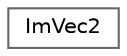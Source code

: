 digraph "Graphical Class Hierarchy"
{
 // LATEX_PDF_SIZE
  bgcolor="transparent";
  edge [fontname=Helvetica,fontsize=10,labelfontname=Helvetica,labelfontsize=10];
  node [fontname=Helvetica,fontsize=10,shape=box,height=0.2,width=0.4];
  rankdir="LR";
  Node0 [id="Node000000",label="ImVec2",height=0.2,width=0.4,color="grey40", fillcolor="white", style="filled",URL="$struct_im_vec2.html",tooltip=" "];
}
